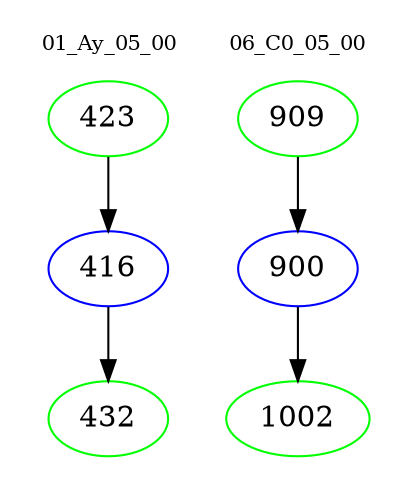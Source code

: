 digraph{
subgraph cluster_0 {
color = white
label = "01_Ay_05_00";
fontsize=10;
T0_423 [label="423", color="green"]
T0_423 -> T0_416 [color="black"]
T0_416 [label="416", color="blue"]
T0_416 -> T0_432 [color="black"]
T0_432 [label="432", color="green"]
}
subgraph cluster_1 {
color = white
label = "06_C0_05_00";
fontsize=10;
T1_909 [label="909", color="green"]
T1_909 -> T1_900 [color="black"]
T1_900 [label="900", color="blue"]
T1_900 -> T1_1002 [color="black"]
T1_1002 [label="1002", color="green"]
}
}
